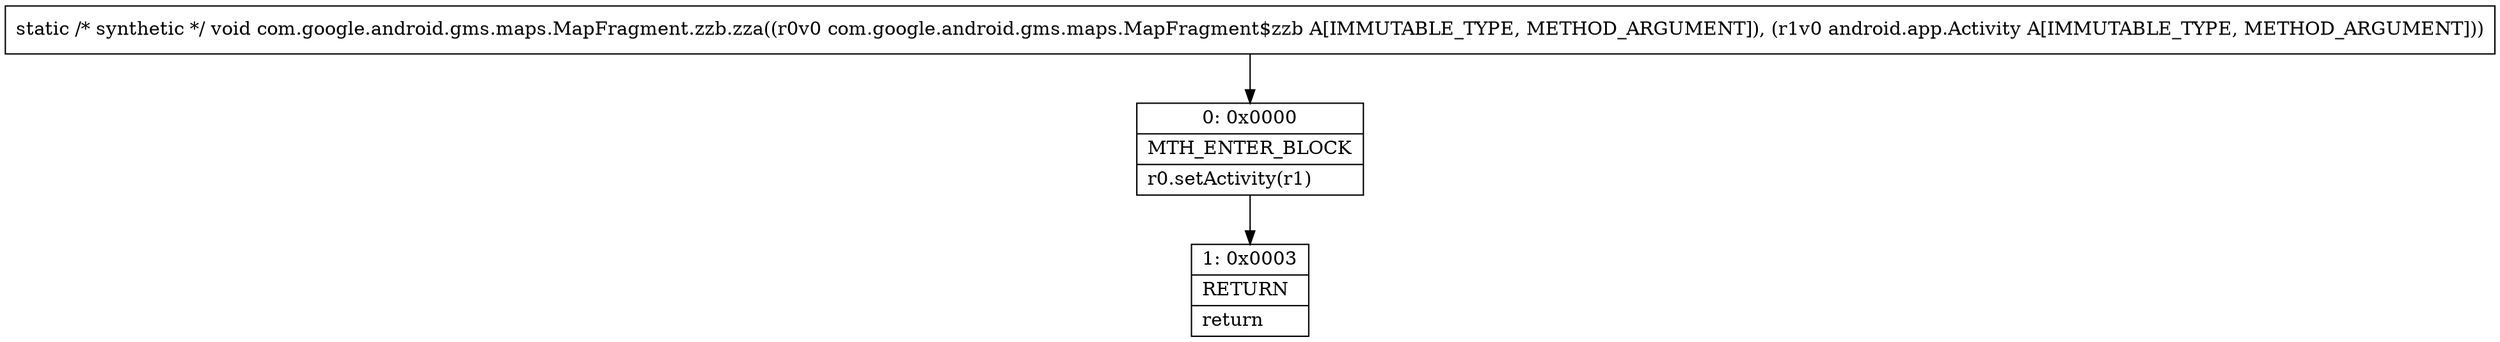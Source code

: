 digraph "CFG forcom.google.android.gms.maps.MapFragment.zzb.zza(Lcom\/google\/android\/gms\/maps\/MapFragment$zzb;Landroid\/app\/Activity;)V" {
Node_0 [shape=record,label="{0\:\ 0x0000|MTH_ENTER_BLOCK\l|r0.setActivity(r1)\l}"];
Node_1 [shape=record,label="{1\:\ 0x0003|RETURN\l|return\l}"];
MethodNode[shape=record,label="{static \/* synthetic *\/ void com.google.android.gms.maps.MapFragment.zzb.zza((r0v0 com.google.android.gms.maps.MapFragment$zzb A[IMMUTABLE_TYPE, METHOD_ARGUMENT]), (r1v0 android.app.Activity A[IMMUTABLE_TYPE, METHOD_ARGUMENT])) }"];
MethodNode -> Node_0;
Node_0 -> Node_1;
}

